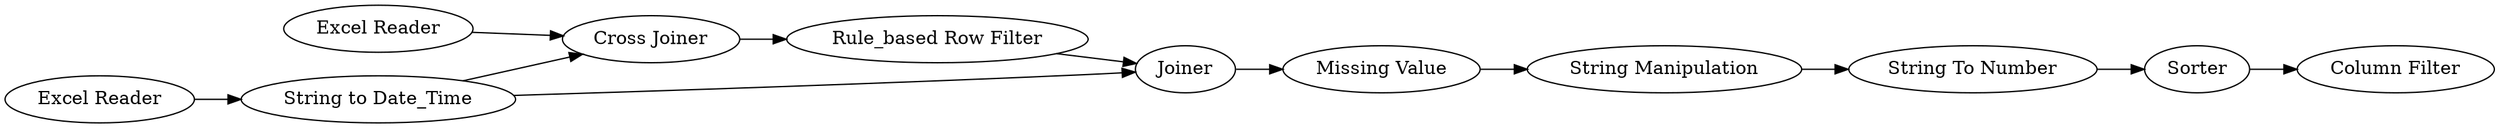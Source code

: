 digraph {
	12 -> 10
	7 -> 8
	1 -> 3
	4 -> 5
	3 -> 7
	8 -> 9
	3 -> 4
	2 -> 4
	9 -> 12
	10 -> 11
	5 -> 7
	5 [label="Rule_based Row Filter"]
	1 [label="Excel Reader"]
	7 [label=Joiner]
	9 [label="String Manipulation"]
	11 [label="Column Filter"]
	4 [label="Cross Joiner"]
	10 [label=Sorter]
	8 [label="Missing Value"]
	3 [label="String to Date_Time"]
	2 [label="Excel Reader"]
	12 [label="String To Number"]
	rankdir=LR
}
